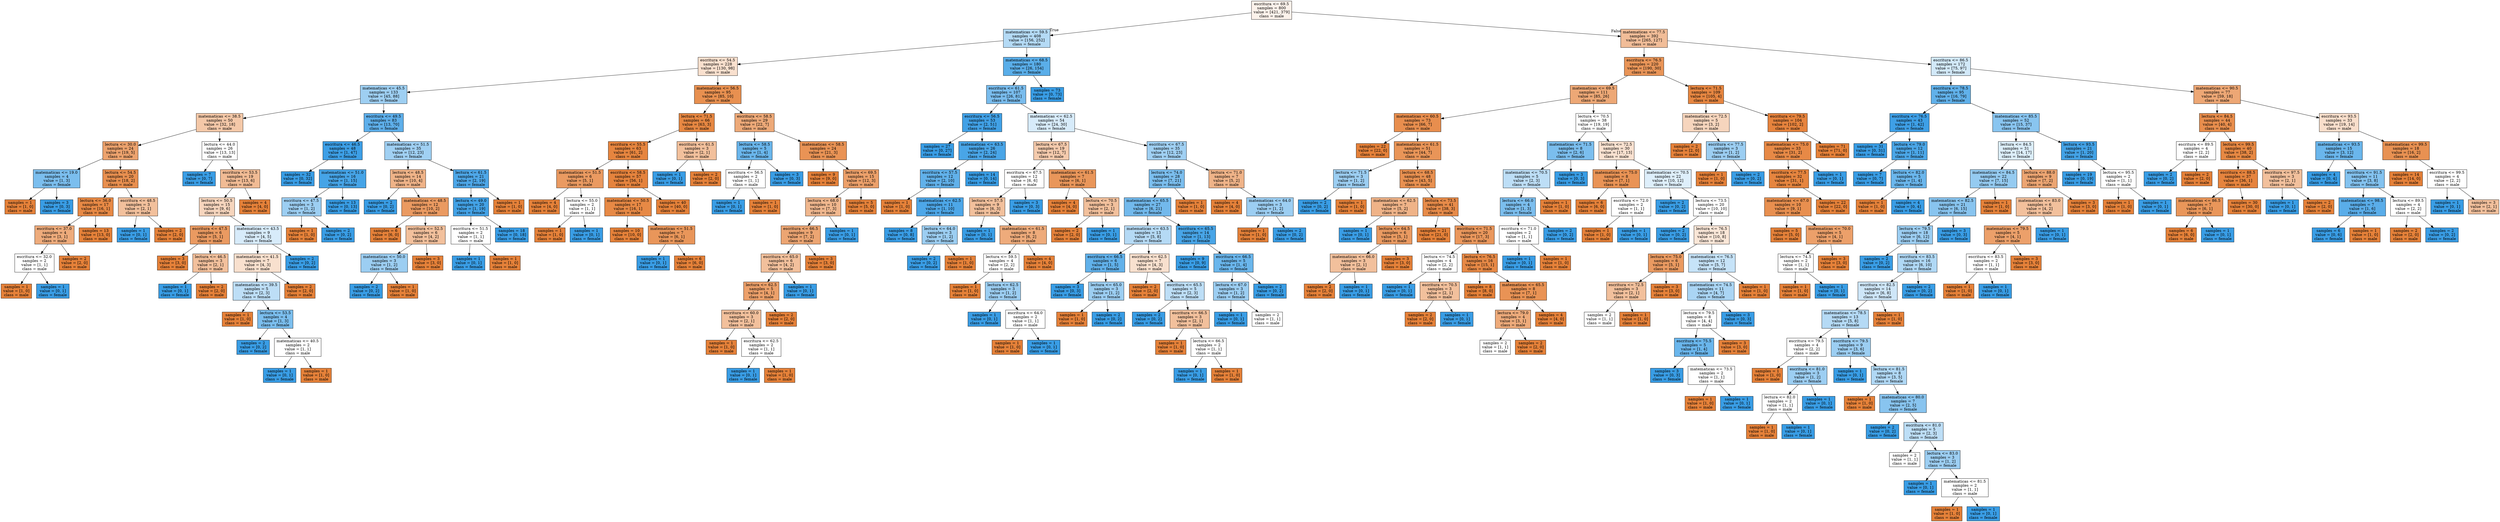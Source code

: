 digraph Tree {
node [shape=box, style="filled", color="black"] ;
0 [label="escritura <= 69.5\nsamples = 800\nvalue = [421, 379]\nclass = male", fillcolor="#fcf2eb"] ;
1 [label="matematicas <= 59.5\nsamples = 408\nvalue = [156, 252]\nclass = female", fillcolor="#b4daf5"] ;
0 -> 1 [labeldistance=2.5, labelangle=45, headlabel="True"] ;
2 [label="escritura <= 54.5\nsamples = 228\nvalue = [130, 98]\nclass = male", fillcolor="#f9e0ce"] ;
1 -> 2 ;
3 [label="matematicas <= 45.5\nsamples = 133\nvalue = [45, 88]\nclass = female", fillcolor="#9ecff2"] ;
2 -> 3 ;
4 [label="matematicas <= 38.5\nsamples = 50\nvalue = [32, 18]\nclass = male", fillcolor="#f4c8a8"] ;
3 -> 4 ;
5 [label="lectura <= 30.0\nsamples = 24\nvalue = [19, 5]\nclass = male", fillcolor="#eca26d"] ;
4 -> 5 ;
6 [label="matematicas <= 19.0\nsamples = 4\nvalue = [1, 3]\nclass = female", fillcolor="#7bbeee"] ;
5 -> 6 ;
7 [label="samples = 1\nvalue = [1, 0]\nclass = male", fillcolor="#e58139"] ;
6 -> 7 ;
8 [label="samples = 3\nvalue = [0, 3]\nclass = female", fillcolor="#399de5"] ;
6 -> 8 ;
9 [label="lectura <= 54.5\nsamples = 20\nvalue = [18, 2]\nclass = male", fillcolor="#e88f4f"] ;
5 -> 9 ;
10 [label="lectura <= 36.0\nsamples = 17\nvalue = [16, 1]\nclass = male", fillcolor="#e78945"] ;
9 -> 10 ;
11 [label="escritura <= 37.0\nsamples = 4\nvalue = [3, 1]\nclass = male", fillcolor="#eeab7b"] ;
10 -> 11 ;
12 [label="escritura <= 32.0\nsamples = 2\nvalue = [1, 1]\nclass = male", fillcolor="#ffffff"] ;
11 -> 12 ;
13 [label="samples = 1\nvalue = [1, 0]\nclass = male", fillcolor="#e58139"] ;
12 -> 13 ;
14 [label="samples = 1\nvalue = [0, 1]\nclass = female", fillcolor="#399de5"] ;
12 -> 14 ;
15 [label="samples = 2\nvalue = [2, 0]\nclass = male", fillcolor="#e58139"] ;
11 -> 15 ;
16 [label="samples = 13\nvalue = [13, 0]\nclass = male", fillcolor="#e58139"] ;
10 -> 16 ;
17 [label="escritura <= 48.5\nsamples = 3\nvalue = [2, 1]\nclass = male", fillcolor="#f2c09c"] ;
9 -> 17 ;
18 [label="samples = 1\nvalue = [0, 1]\nclass = female", fillcolor="#399de5"] ;
17 -> 18 ;
19 [label="samples = 2\nvalue = [2, 0]\nclass = male", fillcolor="#e58139"] ;
17 -> 19 ;
20 [label="lectura <= 44.0\nsamples = 26\nvalue = [13, 13]\nclass = male", fillcolor="#ffffff"] ;
4 -> 20 ;
21 [label="samples = 7\nvalue = [0, 7]\nclass = female", fillcolor="#399de5"] ;
20 -> 21 ;
22 [label="escritura <= 53.5\nsamples = 19\nvalue = [13, 6]\nclass = male", fillcolor="#f1bb94"] ;
20 -> 22 ;
23 [label="lectura <= 50.5\nsamples = 15\nvalue = [9, 6]\nclass = male", fillcolor="#f6d5bd"] ;
22 -> 23 ;
24 [label="escritura <= 47.5\nsamples = 6\nvalue = [5, 1]\nclass = male", fillcolor="#ea9a61"] ;
23 -> 24 ;
25 [label="samples = 3\nvalue = [3, 0]\nclass = male", fillcolor="#e58139"] ;
24 -> 25 ;
26 [label="lectura <= 46.5\nsamples = 3\nvalue = [2, 1]\nclass = male", fillcolor="#f2c09c"] ;
24 -> 26 ;
27 [label="samples = 1\nvalue = [0, 1]\nclass = female", fillcolor="#399de5"] ;
26 -> 27 ;
28 [label="samples = 2\nvalue = [2, 0]\nclass = male", fillcolor="#e58139"] ;
26 -> 28 ;
29 [label="matematicas <= 43.5\nsamples = 9\nvalue = [4, 5]\nclass = female", fillcolor="#d7ebfa"] ;
23 -> 29 ;
30 [label="matematicas <= 41.5\nsamples = 7\nvalue = [4, 3]\nclass = male", fillcolor="#f8e0ce"] ;
29 -> 30 ;
31 [label="matematicas <= 39.5\nsamples = 5\nvalue = [2, 3]\nclass = female", fillcolor="#bddef6"] ;
30 -> 31 ;
32 [label="samples = 1\nvalue = [1, 0]\nclass = male", fillcolor="#e58139"] ;
31 -> 32 ;
33 [label="lectura <= 53.5\nsamples = 4\nvalue = [1, 3]\nclass = female", fillcolor="#7bbeee"] ;
31 -> 33 ;
34 [label="samples = 2\nvalue = [0, 2]\nclass = female", fillcolor="#399de5"] ;
33 -> 34 ;
35 [label="matematicas <= 40.5\nsamples = 2\nvalue = [1, 1]\nclass = male", fillcolor="#ffffff"] ;
33 -> 35 ;
36 [label="samples = 1\nvalue = [0, 1]\nclass = female", fillcolor="#399de5"] ;
35 -> 36 ;
37 [label="samples = 1\nvalue = [1, 0]\nclass = male", fillcolor="#e58139"] ;
35 -> 37 ;
38 [label="samples = 2\nvalue = [2, 0]\nclass = male", fillcolor="#e58139"] ;
30 -> 38 ;
39 [label="samples = 2\nvalue = [0, 2]\nclass = female", fillcolor="#399de5"] ;
29 -> 39 ;
40 [label="samples = 4\nvalue = [4, 0]\nclass = male", fillcolor="#e58139"] ;
22 -> 40 ;
41 [label="escritura <= 49.5\nsamples = 83\nvalue = [13, 70]\nclass = female", fillcolor="#5eafea"] ;
3 -> 41 ;
42 [label="escritura <= 46.5\nsamples = 48\nvalue = [1, 47]\nclass = female", fillcolor="#3d9fe6"] ;
41 -> 42 ;
43 [label="samples = 32\nvalue = [0, 32]\nclass = female", fillcolor="#399de5"] ;
42 -> 43 ;
44 [label="matematicas <= 51.0\nsamples = 16\nvalue = [1, 15]\nclass = female", fillcolor="#46a4e7"] ;
42 -> 44 ;
45 [label="escritura <= 47.5\nsamples = 3\nvalue = [1, 2]\nclass = female", fillcolor="#9ccef2"] ;
44 -> 45 ;
46 [label="samples = 1\nvalue = [1, 0]\nclass = male", fillcolor="#e58139"] ;
45 -> 46 ;
47 [label="samples = 2\nvalue = [0, 2]\nclass = female", fillcolor="#399de5"] ;
45 -> 47 ;
48 [label="samples = 13\nvalue = [0, 13]\nclass = female", fillcolor="#399de5"] ;
44 -> 48 ;
49 [label="matematicas <= 51.5\nsamples = 35\nvalue = [12, 23]\nclass = female", fillcolor="#a0d0f3"] ;
41 -> 49 ;
50 [label="lectura <= 48.5\nsamples = 14\nvalue = [10, 4]\nclass = male", fillcolor="#efb388"] ;
49 -> 50 ;
51 [label="samples = 2\nvalue = [0, 2]\nclass = female", fillcolor="#399de5"] ;
50 -> 51 ;
52 [label="matematicas <= 48.5\nsamples = 12\nvalue = [10, 2]\nclass = male", fillcolor="#ea9a61"] ;
50 -> 52 ;
53 [label="samples = 6\nvalue = [6, 0]\nclass = male", fillcolor="#e58139"] ;
52 -> 53 ;
54 [label="escritura <= 52.5\nsamples = 6\nvalue = [4, 2]\nclass = male", fillcolor="#f2c09c"] ;
52 -> 54 ;
55 [label="matematicas <= 50.0\nsamples = 3\nvalue = [1, 2]\nclass = female", fillcolor="#9ccef2"] ;
54 -> 55 ;
56 [label="samples = 2\nvalue = [0, 2]\nclass = female", fillcolor="#399de5"] ;
55 -> 56 ;
57 [label="samples = 1\nvalue = [1, 0]\nclass = male", fillcolor="#e58139"] ;
55 -> 57 ;
58 [label="samples = 3\nvalue = [3, 0]\nclass = male", fillcolor="#e58139"] ;
54 -> 58 ;
59 [label="lectura <= 61.5\nsamples = 21\nvalue = [2, 19]\nclass = female", fillcolor="#4ea7e8"] ;
49 -> 59 ;
60 [label="lectura <= 49.0\nsamples = 20\nvalue = [1, 19]\nclass = female", fillcolor="#43a2e6"] ;
59 -> 60 ;
61 [label="escritura <= 51.5\nsamples = 2\nvalue = [1, 1]\nclass = male", fillcolor="#ffffff"] ;
60 -> 61 ;
62 [label="samples = 1\nvalue = [0, 1]\nclass = female", fillcolor="#399de5"] ;
61 -> 62 ;
63 [label="samples = 1\nvalue = [1, 0]\nclass = male", fillcolor="#e58139"] ;
61 -> 63 ;
64 [label="samples = 18\nvalue = [0, 18]\nclass = female", fillcolor="#399de5"] ;
60 -> 64 ;
65 [label="samples = 1\nvalue = [1, 0]\nclass = male", fillcolor="#e58139"] ;
59 -> 65 ;
66 [label="matematicas <= 56.5\nsamples = 95\nvalue = [85, 10]\nclass = male", fillcolor="#e89050"] ;
2 -> 66 ;
67 [label="lectura <= 71.5\nsamples = 66\nvalue = [63, 3]\nclass = male", fillcolor="#e68742"] ;
66 -> 67 ;
68 [label="escritura <= 55.5\nsamples = 63\nvalue = [61, 2]\nclass = male", fillcolor="#e6853f"] ;
67 -> 68 ;
69 [label="matematicas <= 51.5\nsamples = 6\nvalue = [5, 1]\nclass = male", fillcolor="#ea9a61"] ;
68 -> 69 ;
70 [label="samples = 4\nvalue = [4, 0]\nclass = male", fillcolor="#e58139"] ;
69 -> 70 ;
71 [label="lectura <= 55.0\nsamples = 2\nvalue = [1, 1]\nclass = male", fillcolor="#ffffff"] ;
69 -> 71 ;
72 [label="samples = 1\nvalue = [1, 0]\nclass = male", fillcolor="#e58139"] ;
71 -> 72 ;
73 [label="samples = 1\nvalue = [0, 1]\nclass = female", fillcolor="#399de5"] ;
71 -> 73 ;
74 [label="escritura <= 58.5\nsamples = 57\nvalue = [56, 1]\nclass = male", fillcolor="#e5833d"] ;
68 -> 74 ;
75 [label="matematicas <= 50.5\nsamples = 17\nvalue = [16, 1]\nclass = male", fillcolor="#e78945"] ;
74 -> 75 ;
76 [label="samples = 10\nvalue = [10, 0]\nclass = male", fillcolor="#e58139"] ;
75 -> 76 ;
77 [label="matematicas <= 51.5\nsamples = 7\nvalue = [6, 1]\nclass = male", fillcolor="#e9965a"] ;
75 -> 77 ;
78 [label="samples = 1\nvalue = [0, 1]\nclass = female", fillcolor="#399de5"] ;
77 -> 78 ;
79 [label="samples = 6\nvalue = [6, 0]\nclass = male", fillcolor="#e58139"] ;
77 -> 79 ;
80 [label="samples = 40\nvalue = [40, 0]\nclass = male", fillcolor="#e58139"] ;
74 -> 80 ;
81 [label="escritura <= 61.5\nsamples = 3\nvalue = [2, 1]\nclass = male", fillcolor="#f2c09c"] ;
67 -> 81 ;
82 [label="samples = 1\nvalue = [0, 1]\nclass = female", fillcolor="#399de5"] ;
81 -> 82 ;
83 [label="samples = 2\nvalue = [2, 0]\nclass = male", fillcolor="#e58139"] ;
81 -> 83 ;
84 [label="escritura <= 58.5\nsamples = 29\nvalue = [22, 7]\nclass = male", fillcolor="#eda978"] ;
66 -> 84 ;
85 [label="lectura <= 58.5\nsamples = 5\nvalue = [1, 4]\nclass = female", fillcolor="#6ab6ec"] ;
84 -> 85 ;
86 [label="escritura <= 56.5\nsamples = 2\nvalue = [1, 1]\nclass = male", fillcolor="#ffffff"] ;
85 -> 86 ;
87 [label="samples = 1\nvalue = [0, 1]\nclass = female", fillcolor="#399de5"] ;
86 -> 87 ;
88 [label="samples = 1\nvalue = [1, 0]\nclass = male", fillcolor="#e58139"] ;
86 -> 88 ;
89 [label="samples = 3\nvalue = [0, 3]\nclass = female", fillcolor="#399de5"] ;
85 -> 89 ;
90 [label="matematicas <= 58.5\nsamples = 24\nvalue = [21, 3]\nclass = male", fillcolor="#e99355"] ;
84 -> 90 ;
91 [label="samples = 9\nvalue = [9, 0]\nclass = male", fillcolor="#e58139"] ;
90 -> 91 ;
92 [label="lectura <= 69.5\nsamples = 15\nvalue = [12, 3]\nclass = male", fillcolor="#eca06a"] ;
90 -> 92 ;
93 [label="lectura <= 68.0\nsamples = 10\nvalue = [7, 3]\nclass = male", fillcolor="#f0b78e"] ;
92 -> 93 ;
94 [label="escritura <= 66.5\nsamples = 9\nvalue = [7, 2]\nclass = male", fillcolor="#eca572"] ;
93 -> 94 ;
95 [label="escritura <= 65.0\nsamples = 6\nvalue = [4, 2]\nclass = male", fillcolor="#f2c09c"] ;
94 -> 95 ;
96 [label="lectura <= 62.5\nsamples = 5\nvalue = [4, 1]\nclass = male", fillcolor="#eca06a"] ;
95 -> 96 ;
97 [label="escritura <= 60.0\nsamples = 3\nvalue = [2, 1]\nclass = male", fillcolor="#f2c09c"] ;
96 -> 97 ;
98 [label="samples = 1\nvalue = [1, 0]\nclass = male", fillcolor="#e58139"] ;
97 -> 98 ;
99 [label="escritura <= 62.5\nsamples = 2\nvalue = [1, 1]\nclass = male", fillcolor="#ffffff"] ;
97 -> 99 ;
100 [label="samples = 1\nvalue = [0, 1]\nclass = female", fillcolor="#399de5"] ;
99 -> 100 ;
101 [label="samples = 1\nvalue = [1, 0]\nclass = male", fillcolor="#e58139"] ;
99 -> 101 ;
102 [label="samples = 2\nvalue = [2, 0]\nclass = male", fillcolor="#e58139"] ;
96 -> 102 ;
103 [label="samples = 1\nvalue = [0, 1]\nclass = female", fillcolor="#399de5"] ;
95 -> 103 ;
104 [label="samples = 3\nvalue = [3, 0]\nclass = male", fillcolor="#e58139"] ;
94 -> 104 ;
105 [label="samples = 1\nvalue = [0, 1]\nclass = female", fillcolor="#399de5"] ;
93 -> 105 ;
106 [label="samples = 5\nvalue = [5, 0]\nclass = male", fillcolor="#e58139"] ;
92 -> 106 ;
107 [label="matematicas <= 68.5\nsamples = 180\nvalue = [26, 154]\nclass = female", fillcolor="#5aaee9"] ;
1 -> 107 ;
108 [label="escritura <= 61.5\nsamples = 107\nvalue = [26, 81]\nclass = female", fillcolor="#79bced"] ;
107 -> 108 ;
109 [label="escritura <= 56.5\nsamples = 53\nvalue = [2, 51]\nclass = female", fillcolor="#41a1e6"] ;
108 -> 109 ;
110 [label="samples = 27\nvalue = [0, 27]\nclass = female", fillcolor="#399de5"] ;
109 -> 110 ;
111 [label="matematicas <= 63.5\nsamples = 26\nvalue = [2, 24]\nclass = female", fillcolor="#49a5e7"] ;
109 -> 111 ;
112 [label="escritura <= 57.5\nsamples = 12\nvalue = [2, 10]\nclass = female", fillcolor="#61b1ea"] ;
111 -> 112 ;
113 [label="samples = 1\nvalue = [1, 0]\nclass = male", fillcolor="#e58139"] ;
112 -> 113 ;
114 [label="matematicas <= 62.5\nsamples = 11\nvalue = [1, 10]\nclass = female", fillcolor="#4da7e8"] ;
112 -> 114 ;
115 [label="samples = 8\nvalue = [0, 8]\nclass = female", fillcolor="#399de5"] ;
114 -> 115 ;
116 [label="lectura <= 64.0\nsamples = 3\nvalue = [1, 2]\nclass = female", fillcolor="#9ccef2"] ;
114 -> 116 ;
117 [label="samples = 2\nvalue = [0, 2]\nclass = female", fillcolor="#399de5"] ;
116 -> 117 ;
118 [label="samples = 1\nvalue = [1, 0]\nclass = male", fillcolor="#e58139"] ;
116 -> 118 ;
119 [label="samples = 14\nvalue = [0, 14]\nclass = female", fillcolor="#399de5"] ;
111 -> 119 ;
120 [label="matematicas <= 62.5\nsamples = 54\nvalue = [24, 30]\nclass = female", fillcolor="#d7ebfa"] ;
108 -> 120 ;
121 [label="lectura <= 67.5\nsamples = 19\nvalue = [12, 7]\nclass = male", fillcolor="#f4caac"] ;
120 -> 121 ;
122 [label="escritura <= 67.5\nsamples = 12\nvalue = [6, 6]\nclass = male", fillcolor="#ffffff"] ;
121 -> 122 ;
123 [label="lectura <= 57.5\nsamples = 9\nvalue = [6, 3]\nclass = male", fillcolor="#f2c09c"] ;
122 -> 123 ;
124 [label="samples = 1\nvalue = [0, 1]\nclass = female", fillcolor="#399de5"] ;
123 -> 124 ;
125 [label="matematicas <= 61.5\nsamples = 8\nvalue = [6, 2]\nclass = male", fillcolor="#eeab7b"] ;
123 -> 125 ;
126 [label="lectura <= 59.5\nsamples = 4\nvalue = [2, 2]\nclass = male", fillcolor="#ffffff"] ;
125 -> 126 ;
127 [label="samples = 1\nvalue = [1, 0]\nclass = male", fillcolor="#e58139"] ;
126 -> 127 ;
128 [label="lectura <= 62.5\nsamples = 3\nvalue = [1, 2]\nclass = female", fillcolor="#9ccef2"] ;
126 -> 128 ;
129 [label="samples = 1\nvalue = [0, 1]\nclass = female", fillcolor="#399de5"] ;
128 -> 129 ;
130 [label="escritura <= 64.0\nsamples = 2\nvalue = [1, 1]\nclass = male", fillcolor="#ffffff"] ;
128 -> 130 ;
131 [label="samples = 1\nvalue = [1, 0]\nclass = male", fillcolor="#e58139"] ;
130 -> 131 ;
132 [label="samples = 1\nvalue = [0, 1]\nclass = female", fillcolor="#399de5"] ;
130 -> 132 ;
133 [label="samples = 4\nvalue = [4, 0]\nclass = male", fillcolor="#e58139"] ;
125 -> 133 ;
134 [label="samples = 3\nvalue = [0, 3]\nclass = female", fillcolor="#399de5"] ;
122 -> 134 ;
135 [label="matematicas <= 61.5\nsamples = 7\nvalue = [6, 1]\nclass = male", fillcolor="#e9965a"] ;
121 -> 135 ;
136 [label="samples = 4\nvalue = [4, 0]\nclass = male", fillcolor="#e58139"] ;
135 -> 136 ;
137 [label="lectura <= 70.5\nsamples = 3\nvalue = [2, 1]\nclass = male", fillcolor="#f2c09c"] ;
135 -> 137 ;
138 [label="samples = 2\nvalue = [2, 0]\nclass = male", fillcolor="#e58139"] ;
137 -> 138 ;
139 [label="samples = 1\nvalue = [0, 1]\nclass = female", fillcolor="#399de5"] ;
137 -> 139 ;
140 [label="escritura <= 67.5\nsamples = 35\nvalue = [12, 23]\nclass = female", fillcolor="#a0d0f3"] ;
120 -> 140 ;
141 [label="lectura <= 74.0\nsamples = 28\nvalue = [7, 21]\nclass = female", fillcolor="#7bbeee"] ;
140 -> 141 ;
142 [label="matematicas <= 65.5\nsamples = 27\nvalue = [6, 21]\nclass = female", fillcolor="#72b9ec"] ;
141 -> 142 ;
143 [label="matematicas <= 63.5\nsamples = 13\nvalue = [5, 8]\nclass = female", fillcolor="#b5daf5"] ;
142 -> 143 ;
144 [label="escritura <= 66.5\nsamples = 6\nvalue = [1, 5]\nclass = female", fillcolor="#61b1ea"] ;
143 -> 144 ;
145 [label="samples = 3\nvalue = [0, 3]\nclass = female", fillcolor="#399de5"] ;
144 -> 145 ;
146 [label="lectura <= 65.0\nsamples = 3\nvalue = [1, 2]\nclass = female", fillcolor="#9ccef2"] ;
144 -> 146 ;
147 [label="samples = 1\nvalue = [1, 0]\nclass = male", fillcolor="#e58139"] ;
146 -> 147 ;
148 [label="samples = 2\nvalue = [0, 2]\nclass = female", fillcolor="#399de5"] ;
146 -> 148 ;
149 [label="escritura <= 62.5\nsamples = 7\nvalue = [4, 3]\nclass = male", fillcolor="#f8e0ce"] ;
143 -> 149 ;
150 [label="samples = 2\nvalue = [2, 0]\nclass = male", fillcolor="#e58139"] ;
149 -> 150 ;
151 [label="escritura <= 65.5\nsamples = 5\nvalue = [2, 3]\nclass = female", fillcolor="#bddef6"] ;
149 -> 151 ;
152 [label="samples = 2\nvalue = [0, 2]\nclass = female", fillcolor="#399de5"] ;
151 -> 152 ;
153 [label="escritura <= 66.5\nsamples = 3\nvalue = [2, 1]\nclass = male", fillcolor="#f2c09c"] ;
151 -> 153 ;
154 [label="samples = 1\nvalue = [1, 0]\nclass = male", fillcolor="#e58139"] ;
153 -> 154 ;
155 [label="lectura <= 66.5\nsamples = 2\nvalue = [1, 1]\nclass = male", fillcolor="#ffffff"] ;
153 -> 155 ;
156 [label="samples = 1\nvalue = [0, 1]\nclass = female", fillcolor="#399de5"] ;
155 -> 156 ;
157 [label="samples = 1\nvalue = [1, 0]\nclass = male", fillcolor="#e58139"] ;
155 -> 157 ;
158 [label="escritura <= 65.5\nsamples = 14\nvalue = [1, 13]\nclass = female", fillcolor="#48a5e7"] ;
142 -> 158 ;
159 [label="samples = 9\nvalue = [0, 9]\nclass = female", fillcolor="#399de5"] ;
158 -> 159 ;
160 [label="escritura <= 66.5\nsamples = 5\nvalue = [1, 4]\nclass = female", fillcolor="#6ab6ec"] ;
158 -> 160 ;
161 [label="lectura <= 67.0\nsamples = 3\nvalue = [1, 2]\nclass = female", fillcolor="#9ccef2"] ;
160 -> 161 ;
162 [label="samples = 1\nvalue = [0, 1]\nclass = female", fillcolor="#399de5"] ;
161 -> 162 ;
163 [label="samples = 2\nvalue = [1, 1]\nclass = male", fillcolor="#ffffff"] ;
161 -> 163 ;
164 [label="samples = 2\nvalue = [0, 2]\nclass = female", fillcolor="#399de5"] ;
160 -> 164 ;
165 [label="samples = 1\nvalue = [1, 0]\nclass = male", fillcolor="#e58139"] ;
141 -> 165 ;
166 [label="lectura <= 71.0\nsamples = 7\nvalue = [5, 2]\nclass = male", fillcolor="#efb388"] ;
140 -> 166 ;
167 [label="samples = 4\nvalue = [4, 0]\nclass = male", fillcolor="#e58139"] ;
166 -> 167 ;
168 [label="matematicas <= 64.0\nsamples = 3\nvalue = [1, 2]\nclass = female", fillcolor="#9ccef2"] ;
166 -> 168 ;
169 [label="samples = 1\nvalue = [1, 0]\nclass = male", fillcolor="#e58139"] ;
168 -> 169 ;
170 [label="samples = 2\nvalue = [0, 2]\nclass = female", fillcolor="#399de5"] ;
168 -> 170 ;
171 [label="samples = 73\nvalue = [0, 73]\nclass = female", fillcolor="#399de5"] ;
107 -> 171 ;
172 [label="matematicas <= 77.5\nsamples = 392\nvalue = [265, 127]\nclass = male", fillcolor="#f1bd98"] ;
0 -> 172 [labeldistance=2.5, labelangle=-45, headlabel="False"] ;
173 [label="escritura <= 76.5\nsamples = 220\nvalue = [190, 30]\nclass = male", fillcolor="#e99558"] ;
172 -> 173 ;
174 [label="matematicas <= 69.5\nsamples = 111\nvalue = [85, 26]\nclass = male", fillcolor="#eda876"] ;
173 -> 174 ;
175 [label="matematicas <= 60.5\nsamples = 73\nvalue = [66, 7]\nclass = male", fillcolor="#e88e4e"] ;
174 -> 175 ;
176 [label="samples = 22\nvalue = [22, 0]\nclass = male", fillcolor="#e58139"] ;
175 -> 176 ;
177 [label="matematicas <= 61.5\nsamples = 51\nvalue = [44, 7]\nclass = male", fillcolor="#e99558"] ;
175 -> 177 ;
178 [label="lectura <= 71.5\nsamples = 3\nvalue = [1, 2]\nclass = female", fillcolor="#9ccef2"] ;
177 -> 178 ;
179 [label="samples = 2\nvalue = [0, 2]\nclass = female", fillcolor="#399de5"] ;
178 -> 179 ;
180 [label="samples = 1\nvalue = [1, 0]\nclass = male", fillcolor="#e58139"] ;
178 -> 180 ;
181 [label="lectura <= 68.5\nsamples = 48\nvalue = [43, 5]\nclass = male", fillcolor="#e89050"] ;
177 -> 181 ;
182 [label="matematicas <= 62.5\nsamples = 7\nvalue = [5, 2]\nclass = male", fillcolor="#efb388"] ;
181 -> 182 ;
183 [label="samples = 1\nvalue = [0, 1]\nclass = female", fillcolor="#399de5"] ;
182 -> 183 ;
184 [label="lectura <= 64.5\nsamples = 6\nvalue = [5, 1]\nclass = male", fillcolor="#ea9a61"] ;
182 -> 184 ;
185 [label="matematicas <= 66.0\nsamples = 3\nvalue = [2, 1]\nclass = male", fillcolor="#f2c09c"] ;
184 -> 185 ;
186 [label="samples = 2\nvalue = [2, 0]\nclass = male", fillcolor="#e58139"] ;
185 -> 186 ;
187 [label="samples = 1\nvalue = [0, 1]\nclass = female", fillcolor="#399de5"] ;
185 -> 187 ;
188 [label="samples = 3\nvalue = [3, 0]\nclass = male", fillcolor="#e58139"] ;
184 -> 188 ;
189 [label="lectura <= 73.5\nsamples = 41\nvalue = [38, 3]\nclass = male", fillcolor="#e78b49"] ;
181 -> 189 ;
190 [label="samples = 21\nvalue = [21, 0]\nclass = male", fillcolor="#e58139"] ;
189 -> 190 ;
191 [label="escritura <= 71.5\nsamples = 20\nvalue = [17, 3]\nclass = male", fillcolor="#ea975c"] ;
189 -> 191 ;
192 [label="lectura <= 74.5\nsamples = 4\nvalue = [2, 2]\nclass = male", fillcolor="#ffffff"] ;
191 -> 192 ;
193 [label="samples = 1\nvalue = [0, 1]\nclass = female", fillcolor="#399de5"] ;
192 -> 193 ;
194 [label="escritura <= 70.5\nsamples = 3\nvalue = [2, 1]\nclass = male", fillcolor="#f2c09c"] ;
192 -> 194 ;
195 [label="samples = 2\nvalue = [2, 0]\nclass = male", fillcolor="#e58139"] ;
194 -> 195 ;
196 [label="samples = 1\nvalue = [0, 1]\nclass = female", fillcolor="#399de5"] ;
194 -> 196 ;
197 [label="lectura <= 76.5\nsamples = 16\nvalue = [15, 1]\nclass = male", fillcolor="#e78946"] ;
191 -> 197 ;
198 [label="samples = 8\nvalue = [8, 0]\nclass = male", fillcolor="#e58139"] ;
197 -> 198 ;
199 [label="matematicas <= 65.5\nsamples = 8\nvalue = [7, 1]\nclass = male", fillcolor="#e99355"] ;
197 -> 199 ;
200 [label="lectura <= 79.0\nsamples = 4\nvalue = [3, 1]\nclass = male", fillcolor="#eeab7b"] ;
199 -> 200 ;
201 [label="samples = 2\nvalue = [1, 1]\nclass = male", fillcolor="#ffffff"] ;
200 -> 201 ;
202 [label="samples = 2\nvalue = [2, 0]\nclass = male", fillcolor="#e58139"] ;
200 -> 202 ;
203 [label="samples = 4\nvalue = [4, 0]\nclass = male", fillcolor="#e58139"] ;
199 -> 203 ;
204 [label="lectura <= 70.5\nsamples = 38\nvalue = [19, 19]\nclass = male", fillcolor="#ffffff"] ;
174 -> 204 ;
205 [label="matematicas <= 71.5\nsamples = 8\nvalue = [2, 6]\nclass = female", fillcolor="#7bbeee"] ;
204 -> 205 ;
206 [label="matematicas <= 70.5\nsamples = 5\nvalue = [2, 3]\nclass = female", fillcolor="#bddef6"] ;
205 -> 206 ;
207 [label="lectura <= 66.0\nsamples = 4\nvalue = [1, 3]\nclass = female", fillcolor="#7bbeee"] ;
206 -> 207 ;
208 [label="escritura <= 71.0\nsamples = 2\nvalue = [1, 1]\nclass = male", fillcolor="#ffffff"] ;
207 -> 208 ;
209 [label="samples = 1\nvalue = [0, 1]\nclass = female", fillcolor="#399de5"] ;
208 -> 209 ;
210 [label="samples = 1\nvalue = [1, 0]\nclass = male", fillcolor="#e58139"] ;
208 -> 210 ;
211 [label="samples = 2\nvalue = [0, 2]\nclass = female", fillcolor="#399de5"] ;
207 -> 211 ;
212 [label="samples = 1\nvalue = [1, 0]\nclass = male", fillcolor="#e58139"] ;
206 -> 212 ;
213 [label="samples = 3\nvalue = [0, 3]\nclass = female", fillcolor="#399de5"] ;
205 -> 213 ;
214 [label="lectura <= 72.5\nsamples = 30\nvalue = [17, 13]\nclass = male", fillcolor="#f9e1d0"] ;
204 -> 214 ;
215 [label="matematicas <= 75.0\nsamples = 8\nvalue = [7, 1]\nclass = male", fillcolor="#e99355"] ;
214 -> 215 ;
216 [label="samples = 6\nvalue = [6, 0]\nclass = male", fillcolor="#e58139"] ;
215 -> 216 ;
217 [label="escritura <= 72.0\nsamples = 2\nvalue = [1, 1]\nclass = male", fillcolor="#ffffff"] ;
215 -> 217 ;
218 [label="samples = 1\nvalue = [1, 0]\nclass = male", fillcolor="#e58139"] ;
217 -> 218 ;
219 [label="samples = 1\nvalue = [0, 1]\nclass = female", fillcolor="#399de5"] ;
217 -> 219 ;
220 [label="matematicas <= 70.5\nsamples = 22\nvalue = [10, 12]\nclass = female", fillcolor="#deeffb"] ;
214 -> 220 ;
221 [label="samples = 2\nvalue = [0, 2]\nclass = female", fillcolor="#399de5"] ;
220 -> 221 ;
222 [label="lectura <= 73.5\nsamples = 20\nvalue = [10, 10]\nclass = male", fillcolor="#ffffff"] ;
220 -> 222 ;
223 [label="samples = 2\nvalue = [0, 2]\nclass = female", fillcolor="#399de5"] ;
222 -> 223 ;
224 [label="lectura <= 76.5\nsamples = 18\nvalue = [10, 8]\nclass = male", fillcolor="#fae6d7"] ;
222 -> 224 ;
225 [label="lectura <= 75.0\nsamples = 6\nvalue = [5, 1]\nclass = male", fillcolor="#ea9a61"] ;
224 -> 225 ;
226 [label="escritura <= 72.5\nsamples = 3\nvalue = [2, 1]\nclass = male", fillcolor="#f2c09c"] ;
225 -> 226 ;
227 [label="samples = 2\nvalue = [1, 1]\nclass = male", fillcolor="#ffffff"] ;
226 -> 227 ;
228 [label="samples = 1\nvalue = [1, 0]\nclass = male", fillcolor="#e58139"] ;
226 -> 228 ;
229 [label="samples = 3\nvalue = [3, 0]\nclass = male", fillcolor="#e58139"] ;
225 -> 229 ;
230 [label="matematicas <= 76.5\nsamples = 12\nvalue = [5, 7]\nclass = female", fillcolor="#c6e3f8"] ;
224 -> 230 ;
231 [label="matematicas <= 74.5\nsamples = 11\nvalue = [4, 7]\nclass = female", fillcolor="#aad5f4"] ;
230 -> 231 ;
232 [label="lectura <= 79.5\nsamples = 8\nvalue = [4, 4]\nclass = male", fillcolor="#ffffff"] ;
231 -> 232 ;
233 [label="escritura <= 75.5\nsamples = 5\nvalue = [1, 4]\nclass = female", fillcolor="#6ab6ec"] ;
232 -> 233 ;
234 [label="samples = 3\nvalue = [0, 3]\nclass = female", fillcolor="#399de5"] ;
233 -> 234 ;
235 [label="matematicas <= 73.5\nsamples = 2\nvalue = [1, 1]\nclass = male", fillcolor="#ffffff"] ;
233 -> 235 ;
236 [label="samples = 1\nvalue = [1, 0]\nclass = male", fillcolor="#e58139"] ;
235 -> 236 ;
237 [label="samples = 1\nvalue = [0, 1]\nclass = female", fillcolor="#399de5"] ;
235 -> 237 ;
238 [label="samples = 3\nvalue = [3, 0]\nclass = male", fillcolor="#e58139"] ;
232 -> 238 ;
239 [label="samples = 3\nvalue = [0, 3]\nclass = female", fillcolor="#399de5"] ;
231 -> 239 ;
240 [label="samples = 1\nvalue = [1, 0]\nclass = male", fillcolor="#e58139"] ;
230 -> 240 ;
241 [label="lectura <= 71.5\nsamples = 109\nvalue = [105, 4]\nclass = male", fillcolor="#e68641"] ;
173 -> 241 ;
242 [label="matematicas <= 72.5\nsamples = 5\nvalue = [3, 2]\nclass = male", fillcolor="#f6d5bd"] ;
241 -> 242 ;
243 [label="samples = 2\nvalue = [2, 0]\nclass = male", fillcolor="#e58139"] ;
242 -> 243 ;
244 [label="escritura <= 77.5\nsamples = 3\nvalue = [1, 2]\nclass = female", fillcolor="#9ccef2"] ;
242 -> 244 ;
245 [label="samples = 1\nvalue = [1, 0]\nclass = male", fillcolor="#e58139"] ;
244 -> 245 ;
246 [label="samples = 2\nvalue = [0, 2]\nclass = female", fillcolor="#399de5"] ;
244 -> 246 ;
247 [label="escritura <= 79.5\nsamples = 104\nvalue = [102, 2]\nclass = male", fillcolor="#e6833d"] ;
241 -> 247 ;
248 [label="matematicas <= 75.0\nsamples = 33\nvalue = [31, 2]\nclass = male", fillcolor="#e78946"] ;
247 -> 248 ;
249 [label="escritura <= 77.5\nsamples = 32\nvalue = [31, 1]\nclass = male", fillcolor="#e6853f"] ;
248 -> 249 ;
250 [label="matematicas <= 67.0\nsamples = 10\nvalue = [9, 1]\nclass = male", fillcolor="#e88f4f"] ;
249 -> 250 ;
251 [label="samples = 5\nvalue = [5, 0]\nclass = male", fillcolor="#e58139"] ;
250 -> 251 ;
252 [label="matematicas <= 70.0\nsamples = 5\nvalue = [4, 1]\nclass = male", fillcolor="#eca06a"] ;
250 -> 252 ;
253 [label="lectura <= 74.5\nsamples = 2\nvalue = [1, 1]\nclass = male", fillcolor="#ffffff"] ;
252 -> 253 ;
254 [label="samples = 1\nvalue = [1, 0]\nclass = male", fillcolor="#e58139"] ;
253 -> 254 ;
255 [label="samples = 1\nvalue = [0, 1]\nclass = female", fillcolor="#399de5"] ;
253 -> 255 ;
256 [label="samples = 3\nvalue = [3, 0]\nclass = male", fillcolor="#e58139"] ;
252 -> 256 ;
257 [label="samples = 22\nvalue = [22, 0]\nclass = male", fillcolor="#e58139"] ;
249 -> 257 ;
258 [label="samples = 1\nvalue = [0, 1]\nclass = female", fillcolor="#399de5"] ;
248 -> 258 ;
259 [label="samples = 71\nvalue = [71, 0]\nclass = male", fillcolor="#e58139"] ;
247 -> 259 ;
260 [label="escritura <= 86.5\nsamples = 172\nvalue = [75, 97]\nclass = female", fillcolor="#d2e9f9"] ;
172 -> 260 ;
261 [label="escritura <= 78.5\nsamples = 95\nvalue = [16, 79]\nclass = female", fillcolor="#61b1ea"] ;
260 -> 261 ;
262 [label="escritura <= 76.5\nsamples = 43\nvalue = [1, 42]\nclass = female", fillcolor="#3e9fe6"] ;
261 -> 262 ;
263 [label="samples = 31\nvalue = [0, 31]\nclass = female", fillcolor="#399de5"] ;
262 -> 263 ;
264 [label="lectura <= 79.0\nsamples = 12\nvalue = [1, 11]\nclass = female", fillcolor="#4ba6e7"] ;
262 -> 264 ;
265 [label="samples = 7\nvalue = [0, 7]\nclass = female", fillcolor="#399de5"] ;
264 -> 265 ;
266 [label="lectura <= 82.0\nsamples = 5\nvalue = [1, 4]\nclass = female", fillcolor="#6ab6ec"] ;
264 -> 266 ;
267 [label="samples = 1\nvalue = [1, 0]\nclass = male", fillcolor="#e58139"] ;
266 -> 267 ;
268 [label="samples = 4\nvalue = [0, 4]\nclass = female", fillcolor="#399de5"] ;
266 -> 268 ;
269 [label="matematicas <= 85.5\nsamples = 52\nvalue = [15, 37]\nclass = female", fillcolor="#89c5f0"] ;
261 -> 269 ;
270 [label="lectura <= 84.5\nsamples = 31\nvalue = [14, 17]\nclass = female", fillcolor="#dceefa"] ;
269 -> 270 ;
271 [label="matematicas <= 84.5\nsamples = 22\nvalue = [7, 15]\nclass = female", fillcolor="#95cbf1"] ;
270 -> 271 ;
272 [label="matematicas <= 82.5\nsamples = 21\nvalue = [6, 15]\nclass = female", fillcolor="#88c4ef"] ;
271 -> 272 ;
273 [label="lectura <= 79.5\nsamples = 18\nvalue = [6, 12]\nclass = female", fillcolor="#9ccef2"] ;
272 -> 273 ;
274 [label="samples = 2\nvalue = [0, 2]\nclass = female", fillcolor="#399de5"] ;
273 -> 274 ;
275 [label="escritura <= 83.5\nsamples = 16\nvalue = [6, 10]\nclass = female", fillcolor="#b0d8f5"] ;
273 -> 275 ;
276 [label="escritura <= 82.5\nsamples = 14\nvalue = [6, 8]\nclass = female", fillcolor="#cee6f8"] ;
275 -> 276 ;
277 [label="matematicas <= 78.5\nsamples = 13\nvalue = [5, 8]\nclass = female", fillcolor="#b5daf5"] ;
276 -> 277 ;
278 [label="escritura <= 79.5\nsamples = 4\nvalue = [2, 2]\nclass = male", fillcolor="#ffffff"] ;
277 -> 278 ;
279 [label="samples = 1\nvalue = [1, 0]\nclass = male", fillcolor="#e58139"] ;
278 -> 279 ;
280 [label="escritura <= 81.0\nsamples = 3\nvalue = [1, 2]\nclass = female", fillcolor="#9ccef2"] ;
278 -> 280 ;
281 [label="lectura <= 82.0\nsamples = 2\nvalue = [1, 1]\nclass = male", fillcolor="#ffffff"] ;
280 -> 281 ;
282 [label="samples = 1\nvalue = [1, 0]\nclass = male", fillcolor="#e58139"] ;
281 -> 282 ;
283 [label="samples = 1\nvalue = [0, 1]\nclass = female", fillcolor="#399de5"] ;
281 -> 283 ;
284 [label="samples = 1\nvalue = [0, 1]\nclass = female", fillcolor="#399de5"] ;
280 -> 284 ;
285 [label="escritura <= 79.5\nsamples = 9\nvalue = [3, 6]\nclass = female", fillcolor="#9ccef2"] ;
277 -> 285 ;
286 [label="samples = 1\nvalue = [0, 1]\nclass = female", fillcolor="#399de5"] ;
285 -> 286 ;
287 [label="lectura <= 81.5\nsamples = 8\nvalue = [3, 5]\nclass = female", fillcolor="#b0d8f5"] ;
285 -> 287 ;
288 [label="samples = 1\nvalue = [1, 0]\nclass = male", fillcolor="#e58139"] ;
287 -> 288 ;
289 [label="matematicas <= 80.0\nsamples = 7\nvalue = [2, 5]\nclass = female", fillcolor="#88c4ef"] ;
287 -> 289 ;
290 [label="samples = 2\nvalue = [0, 2]\nclass = female", fillcolor="#399de5"] ;
289 -> 290 ;
291 [label="escritura <= 81.0\nsamples = 5\nvalue = [2, 3]\nclass = female", fillcolor="#bddef6"] ;
289 -> 291 ;
292 [label="samples = 2\nvalue = [1, 1]\nclass = male", fillcolor="#ffffff"] ;
291 -> 292 ;
293 [label="lectura <= 83.0\nsamples = 3\nvalue = [1, 2]\nclass = female", fillcolor="#9ccef2"] ;
291 -> 293 ;
294 [label="samples = 1\nvalue = [0, 1]\nclass = female", fillcolor="#399de5"] ;
293 -> 294 ;
295 [label="matematicas <= 81.5\nsamples = 2\nvalue = [1, 1]\nclass = male", fillcolor="#ffffff"] ;
293 -> 295 ;
296 [label="samples = 1\nvalue = [1, 0]\nclass = male", fillcolor="#e58139"] ;
295 -> 296 ;
297 [label="samples = 1\nvalue = [0, 1]\nclass = female", fillcolor="#399de5"] ;
295 -> 297 ;
298 [label="samples = 1\nvalue = [1, 0]\nclass = male", fillcolor="#e58139"] ;
276 -> 298 ;
299 [label="samples = 2\nvalue = [0, 2]\nclass = female", fillcolor="#399de5"] ;
275 -> 299 ;
300 [label="samples = 3\nvalue = [0, 3]\nclass = female", fillcolor="#399de5"] ;
272 -> 300 ;
301 [label="samples = 1\nvalue = [1, 0]\nclass = male", fillcolor="#e58139"] ;
271 -> 301 ;
302 [label="lectura <= 88.0\nsamples = 9\nvalue = [7, 2]\nclass = male", fillcolor="#eca572"] ;
270 -> 302 ;
303 [label="matematicas <= 83.0\nsamples = 6\nvalue = [4, 2]\nclass = male", fillcolor="#f2c09c"] ;
302 -> 303 ;
304 [label="matematicas <= 79.5\nsamples = 5\nvalue = [4, 1]\nclass = male", fillcolor="#eca06a"] ;
303 -> 304 ;
305 [label="escritura <= 83.5\nsamples = 2\nvalue = [1, 1]\nclass = male", fillcolor="#ffffff"] ;
304 -> 305 ;
306 [label="samples = 1\nvalue = [1, 0]\nclass = male", fillcolor="#e58139"] ;
305 -> 306 ;
307 [label="samples = 1\nvalue = [0, 1]\nclass = female", fillcolor="#399de5"] ;
305 -> 307 ;
308 [label="samples = 3\nvalue = [3, 0]\nclass = male", fillcolor="#e58139"] ;
304 -> 308 ;
309 [label="samples = 1\nvalue = [0, 1]\nclass = female", fillcolor="#399de5"] ;
303 -> 309 ;
310 [label="samples = 3\nvalue = [3, 0]\nclass = male", fillcolor="#e58139"] ;
302 -> 310 ;
311 [label="lectura <= 93.5\nsamples = 21\nvalue = [1, 20]\nclass = female", fillcolor="#43a2e6"] ;
269 -> 311 ;
312 [label="samples = 19\nvalue = [0, 19]\nclass = female", fillcolor="#399de5"] ;
311 -> 312 ;
313 [label="lectura <= 95.5\nsamples = 2\nvalue = [1, 1]\nclass = male", fillcolor="#ffffff"] ;
311 -> 313 ;
314 [label="samples = 1\nvalue = [1, 0]\nclass = male", fillcolor="#e58139"] ;
313 -> 314 ;
315 [label="samples = 1\nvalue = [0, 1]\nclass = female", fillcolor="#399de5"] ;
313 -> 315 ;
316 [label="matematicas <= 90.5\nsamples = 77\nvalue = [59, 18]\nclass = male", fillcolor="#eda775"] ;
260 -> 316 ;
317 [label="lectura <= 84.5\nsamples = 44\nvalue = [40, 4]\nclass = male", fillcolor="#e88e4d"] ;
316 -> 317 ;
318 [label="escritura <= 89.5\nsamples = 4\nvalue = [2, 2]\nclass = male", fillcolor="#ffffff"] ;
317 -> 318 ;
319 [label="samples = 2\nvalue = [0, 2]\nclass = female", fillcolor="#399de5"] ;
318 -> 319 ;
320 [label="samples = 2\nvalue = [2, 0]\nclass = male", fillcolor="#e58139"] ;
318 -> 320 ;
321 [label="lectura <= 99.5\nsamples = 40\nvalue = [38, 2]\nclass = male", fillcolor="#e68843"] ;
317 -> 321 ;
322 [label="escritura <= 88.5\nsamples = 37\nvalue = [36, 1]\nclass = male", fillcolor="#e6843e"] ;
321 -> 322 ;
323 [label="matematicas <= 86.5\nsamples = 7\nvalue = [6, 1]\nclass = male", fillcolor="#e9965a"] ;
322 -> 323 ;
324 [label="samples = 6\nvalue = [6, 0]\nclass = male", fillcolor="#e58139"] ;
323 -> 324 ;
325 [label="samples = 1\nvalue = [0, 1]\nclass = female", fillcolor="#399de5"] ;
323 -> 325 ;
326 [label="samples = 30\nvalue = [30, 0]\nclass = male", fillcolor="#e58139"] ;
322 -> 326 ;
327 [label="escritura <= 97.5\nsamples = 3\nvalue = [2, 1]\nclass = male", fillcolor="#f2c09c"] ;
321 -> 327 ;
328 [label="samples = 1\nvalue = [0, 1]\nclass = female", fillcolor="#399de5"] ;
327 -> 328 ;
329 [label="samples = 2\nvalue = [2, 0]\nclass = male", fillcolor="#e58139"] ;
327 -> 329 ;
330 [label="escritura <= 93.5\nsamples = 33\nvalue = [19, 14]\nclass = male", fillcolor="#f8decb"] ;
316 -> 330 ;
331 [label="matematicas <= 93.5\nsamples = 15\nvalue = [3, 12]\nclass = female", fillcolor="#6ab6ec"] ;
330 -> 331 ;
332 [label="samples = 4\nvalue = [0, 4]\nclass = female", fillcolor="#399de5"] ;
331 -> 332 ;
333 [label="escritura <= 91.5\nsamples = 11\nvalue = [3, 8]\nclass = female", fillcolor="#83c2ef"] ;
331 -> 333 ;
334 [label="matematicas <= 98.5\nsamples = 7\nvalue = [1, 6]\nclass = female", fillcolor="#5aade9"] ;
333 -> 334 ;
335 [label="samples = 6\nvalue = [0, 6]\nclass = female", fillcolor="#399de5"] ;
334 -> 335 ;
336 [label="samples = 1\nvalue = [1, 0]\nclass = male", fillcolor="#e58139"] ;
334 -> 336 ;
337 [label="lectura <= 89.5\nsamples = 4\nvalue = [2, 2]\nclass = male", fillcolor="#ffffff"] ;
333 -> 337 ;
338 [label="samples = 2\nvalue = [2, 0]\nclass = male", fillcolor="#e58139"] ;
337 -> 338 ;
339 [label="samples = 2\nvalue = [0, 2]\nclass = female", fillcolor="#399de5"] ;
337 -> 339 ;
340 [label="matematicas <= 99.5\nsamples = 18\nvalue = [16, 2]\nclass = male", fillcolor="#e89152"] ;
330 -> 340 ;
341 [label="samples = 14\nvalue = [14, 0]\nclass = male", fillcolor="#e58139"] ;
340 -> 341 ;
342 [label="escritura <= 99.5\nsamples = 4\nvalue = [2, 2]\nclass = male", fillcolor="#ffffff"] ;
340 -> 342 ;
343 [label="samples = 1\nvalue = [0, 1]\nclass = female", fillcolor="#399de5"] ;
342 -> 343 ;
344 [label="samples = 3\nvalue = [2, 1]\nclass = male", fillcolor="#f2c09c"] ;
342 -> 344 ;
}